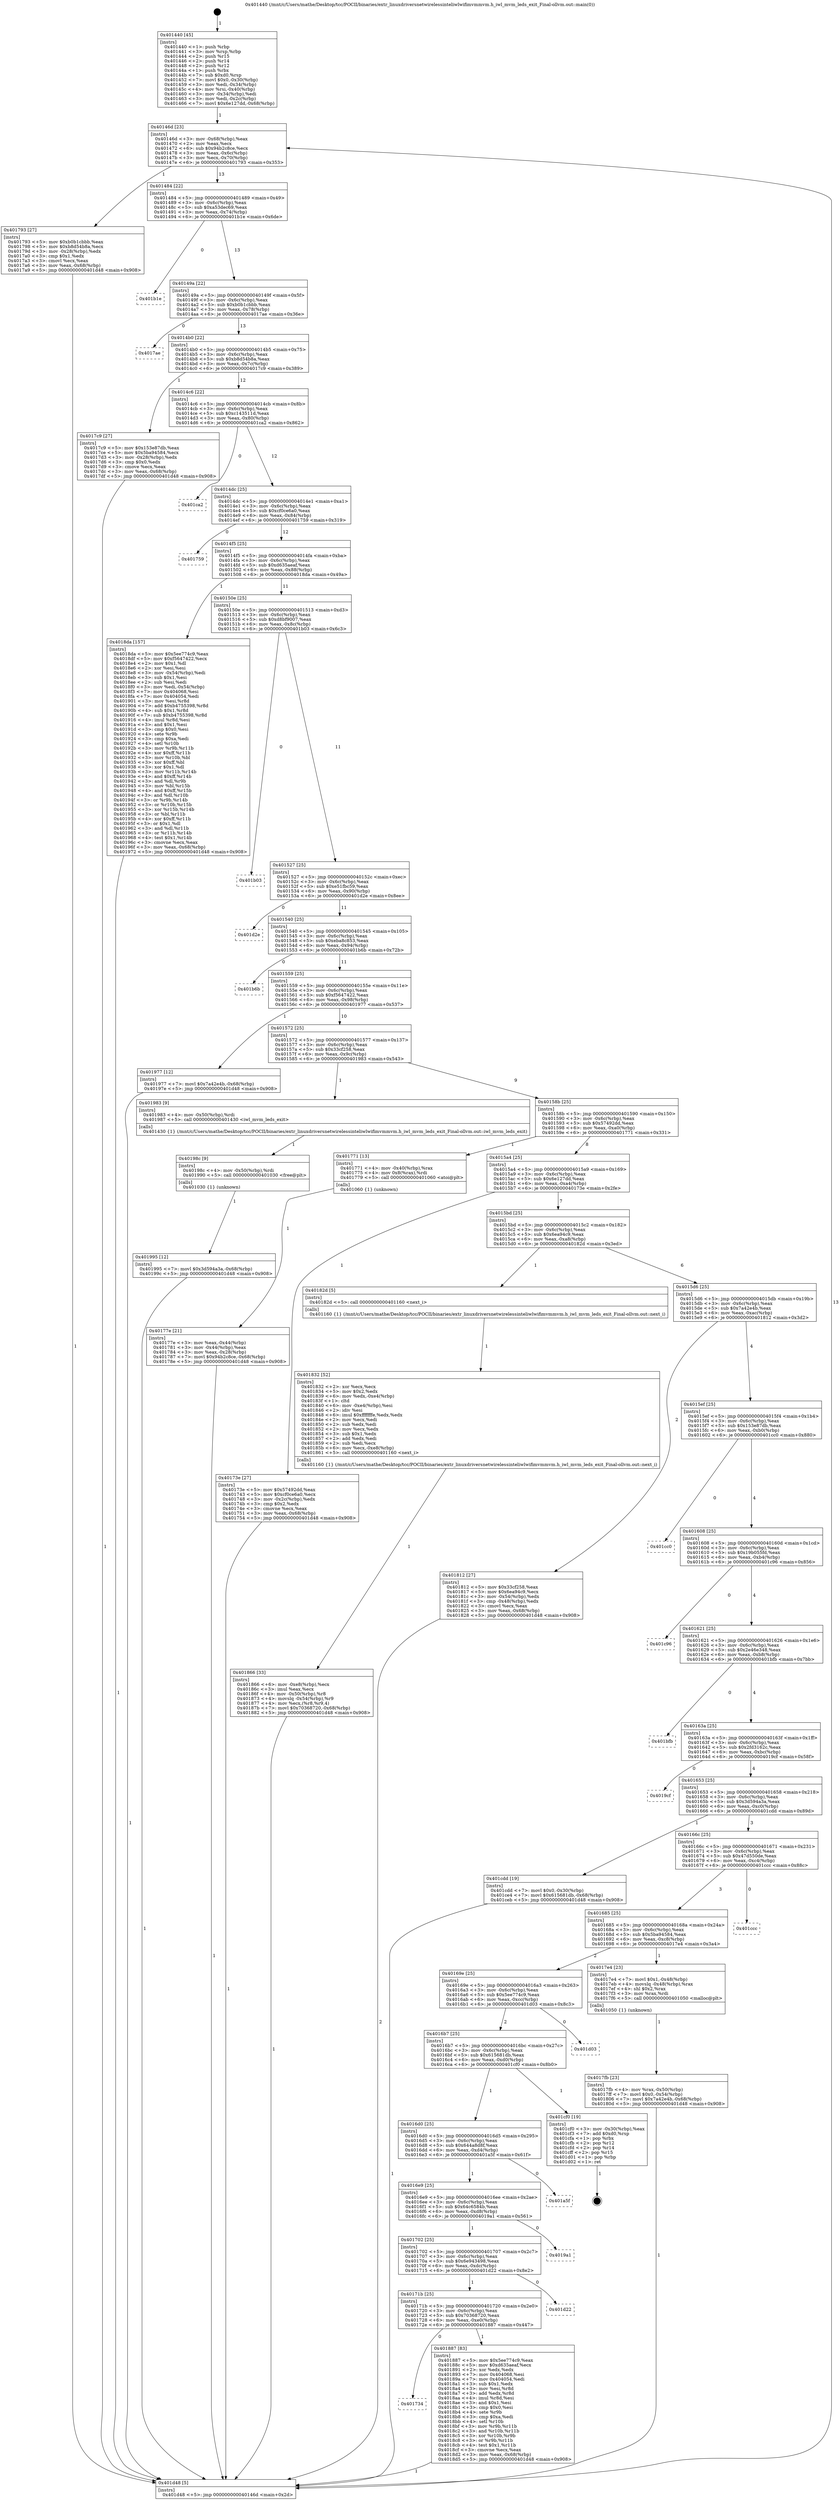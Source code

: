 digraph "0x401440" {
  label = "0x401440 (/mnt/c/Users/mathe/Desktop/tcc/POCII/binaries/extr_linuxdriversnetwirelessinteliwlwifimvmmvm.h_iwl_mvm_leds_exit_Final-ollvm.out::main(0))"
  labelloc = "t"
  node[shape=record]

  Entry [label="",width=0.3,height=0.3,shape=circle,fillcolor=black,style=filled]
  "0x40146d" [label="{
     0x40146d [23]\l
     | [instrs]\l
     &nbsp;&nbsp;0x40146d \<+3\>: mov -0x68(%rbp),%eax\l
     &nbsp;&nbsp;0x401470 \<+2\>: mov %eax,%ecx\l
     &nbsp;&nbsp;0x401472 \<+6\>: sub $0x94b2c8ce,%ecx\l
     &nbsp;&nbsp;0x401478 \<+3\>: mov %eax,-0x6c(%rbp)\l
     &nbsp;&nbsp;0x40147b \<+3\>: mov %ecx,-0x70(%rbp)\l
     &nbsp;&nbsp;0x40147e \<+6\>: je 0000000000401793 \<main+0x353\>\l
  }"]
  "0x401793" [label="{
     0x401793 [27]\l
     | [instrs]\l
     &nbsp;&nbsp;0x401793 \<+5\>: mov $0xb0b1cbbb,%eax\l
     &nbsp;&nbsp;0x401798 \<+5\>: mov $0xb8d54b8a,%ecx\l
     &nbsp;&nbsp;0x40179d \<+3\>: mov -0x28(%rbp),%edx\l
     &nbsp;&nbsp;0x4017a0 \<+3\>: cmp $0x1,%edx\l
     &nbsp;&nbsp;0x4017a3 \<+3\>: cmovl %ecx,%eax\l
     &nbsp;&nbsp;0x4017a6 \<+3\>: mov %eax,-0x68(%rbp)\l
     &nbsp;&nbsp;0x4017a9 \<+5\>: jmp 0000000000401d48 \<main+0x908\>\l
  }"]
  "0x401484" [label="{
     0x401484 [22]\l
     | [instrs]\l
     &nbsp;&nbsp;0x401484 \<+5\>: jmp 0000000000401489 \<main+0x49\>\l
     &nbsp;&nbsp;0x401489 \<+3\>: mov -0x6c(%rbp),%eax\l
     &nbsp;&nbsp;0x40148c \<+5\>: sub $0xa53dec69,%eax\l
     &nbsp;&nbsp;0x401491 \<+3\>: mov %eax,-0x74(%rbp)\l
     &nbsp;&nbsp;0x401494 \<+6\>: je 0000000000401b1e \<main+0x6de\>\l
  }"]
  Exit [label="",width=0.3,height=0.3,shape=circle,fillcolor=black,style=filled,peripheries=2]
  "0x401b1e" [label="{
     0x401b1e\l
  }", style=dashed]
  "0x40149a" [label="{
     0x40149a [22]\l
     | [instrs]\l
     &nbsp;&nbsp;0x40149a \<+5\>: jmp 000000000040149f \<main+0x5f\>\l
     &nbsp;&nbsp;0x40149f \<+3\>: mov -0x6c(%rbp),%eax\l
     &nbsp;&nbsp;0x4014a2 \<+5\>: sub $0xb0b1cbbb,%eax\l
     &nbsp;&nbsp;0x4014a7 \<+3\>: mov %eax,-0x78(%rbp)\l
     &nbsp;&nbsp;0x4014aa \<+6\>: je 00000000004017ae \<main+0x36e\>\l
  }"]
  "0x401995" [label="{
     0x401995 [12]\l
     | [instrs]\l
     &nbsp;&nbsp;0x401995 \<+7\>: movl $0x3d594a3a,-0x68(%rbp)\l
     &nbsp;&nbsp;0x40199c \<+5\>: jmp 0000000000401d48 \<main+0x908\>\l
  }"]
  "0x4017ae" [label="{
     0x4017ae\l
  }", style=dashed]
  "0x4014b0" [label="{
     0x4014b0 [22]\l
     | [instrs]\l
     &nbsp;&nbsp;0x4014b0 \<+5\>: jmp 00000000004014b5 \<main+0x75\>\l
     &nbsp;&nbsp;0x4014b5 \<+3\>: mov -0x6c(%rbp),%eax\l
     &nbsp;&nbsp;0x4014b8 \<+5\>: sub $0xb8d54b8a,%eax\l
     &nbsp;&nbsp;0x4014bd \<+3\>: mov %eax,-0x7c(%rbp)\l
     &nbsp;&nbsp;0x4014c0 \<+6\>: je 00000000004017c9 \<main+0x389\>\l
  }"]
  "0x40198c" [label="{
     0x40198c [9]\l
     | [instrs]\l
     &nbsp;&nbsp;0x40198c \<+4\>: mov -0x50(%rbp),%rdi\l
     &nbsp;&nbsp;0x401990 \<+5\>: call 0000000000401030 \<free@plt\>\l
     | [calls]\l
     &nbsp;&nbsp;0x401030 \{1\} (unknown)\l
  }"]
  "0x4017c9" [label="{
     0x4017c9 [27]\l
     | [instrs]\l
     &nbsp;&nbsp;0x4017c9 \<+5\>: mov $0x153e87db,%eax\l
     &nbsp;&nbsp;0x4017ce \<+5\>: mov $0x5ba94584,%ecx\l
     &nbsp;&nbsp;0x4017d3 \<+3\>: mov -0x28(%rbp),%edx\l
     &nbsp;&nbsp;0x4017d6 \<+3\>: cmp $0x0,%edx\l
     &nbsp;&nbsp;0x4017d9 \<+3\>: cmove %ecx,%eax\l
     &nbsp;&nbsp;0x4017dc \<+3\>: mov %eax,-0x68(%rbp)\l
     &nbsp;&nbsp;0x4017df \<+5\>: jmp 0000000000401d48 \<main+0x908\>\l
  }"]
  "0x4014c6" [label="{
     0x4014c6 [22]\l
     | [instrs]\l
     &nbsp;&nbsp;0x4014c6 \<+5\>: jmp 00000000004014cb \<main+0x8b\>\l
     &nbsp;&nbsp;0x4014cb \<+3\>: mov -0x6c(%rbp),%eax\l
     &nbsp;&nbsp;0x4014ce \<+5\>: sub $0xc143511d,%eax\l
     &nbsp;&nbsp;0x4014d3 \<+3\>: mov %eax,-0x80(%rbp)\l
     &nbsp;&nbsp;0x4014d6 \<+6\>: je 0000000000401ca2 \<main+0x862\>\l
  }"]
  "0x401734" [label="{
     0x401734\l
  }", style=dashed]
  "0x401ca2" [label="{
     0x401ca2\l
  }", style=dashed]
  "0x4014dc" [label="{
     0x4014dc [25]\l
     | [instrs]\l
     &nbsp;&nbsp;0x4014dc \<+5\>: jmp 00000000004014e1 \<main+0xa1\>\l
     &nbsp;&nbsp;0x4014e1 \<+3\>: mov -0x6c(%rbp),%eax\l
     &nbsp;&nbsp;0x4014e4 \<+5\>: sub $0xcf0ce6a0,%eax\l
     &nbsp;&nbsp;0x4014e9 \<+6\>: mov %eax,-0x84(%rbp)\l
     &nbsp;&nbsp;0x4014ef \<+6\>: je 0000000000401759 \<main+0x319\>\l
  }"]
  "0x401887" [label="{
     0x401887 [83]\l
     | [instrs]\l
     &nbsp;&nbsp;0x401887 \<+5\>: mov $0x5ee774c9,%eax\l
     &nbsp;&nbsp;0x40188c \<+5\>: mov $0xd635aeaf,%ecx\l
     &nbsp;&nbsp;0x401891 \<+2\>: xor %edx,%edx\l
     &nbsp;&nbsp;0x401893 \<+7\>: mov 0x404068,%esi\l
     &nbsp;&nbsp;0x40189a \<+7\>: mov 0x404054,%edi\l
     &nbsp;&nbsp;0x4018a1 \<+3\>: sub $0x1,%edx\l
     &nbsp;&nbsp;0x4018a4 \<+3\>: mov %esi,%r8d\l
     &nbsp;&nbsp;0x4018a7 \<+3\>: add %edx,%r8d\l
     &nbsp;&nbsp;0x4018aa \<+4\>: imul %r8d,%esi\l
     &nbsp;&nbsp;0x4018ae \<+3\>: and $0x1,%esi\l
     &nbsp;&nbsp;0x4018b1 \<+3\>: cmp $0x0,%esi\l
     &nbsp;&nbsp;0x4018b4 \<+4\>: sete %r9b\l
     &nbsp;&nbsp;0x4018b8 \<+3\>: cmp $0xa,%edi\l
     &nbsp;&nbsp;0x4018bb \<+4\>: setl %r10b\l
     &nbsp;&nbsp;0x4018bf \<+3\>: mov %r9b,%r11b\l
     &nbsp;&nbsp;0x4018c2 \<+3\>: and %r10b,%r11b\l
     &nbsp;&nbsp;0x4018c5 \<+3\>: xor %r10b,%r9b\l
     &nbsp;&nbsp;0x4018c8 \<+3\>: or %r9b,%r11b\l
     &nbsp;&nbsp;0x4018cb \<+4\>: test $0x1,%r11b\l
     &nbsp;&nbsp;0x4018cf \<+3\>: cmovne %ecx,%eax\l
     &nbsp;&nbsp;0x4018d2 \<+3\>: mov %eax,-0x68(%rbp)\l
     &nbsp;&nbsp;0x4018d5 \<+5\>: jmp 0000000000401d48 \<main+0x908\>\l
  }"]
  "0x401759" [label="{
     0x401759\l
  }", style=dashed]
  "0x4014f5" [label="{
     0x4014f5 [25]\l
     | [instrs]\l
     &nbsp;&nbsp;0x4014f5 \<+5\>: jmp 00000000004014fa \<main+0xba\>\l
     &nbsp;&nbsp;0x4014fa \<+3\>: mov -0x6c(%rbp),%eax\l
     &nbsp;&nbsp;0x4014fd \<+5\>: sub $0xd635aeaf,%eax\l
     &nbsp;&nbsp;0x401502 \<+6\>: mov %eax,-0x88(%rbp)\l
     &nbsp;&nbsp;0x401508 \<+6\>: je 00000000004018da \<main+0x49a\>\l
  }"]
  "0x40171b" [label="{
     0x40171b [25]\l
     | [instrs]\l
     &nbsp;&nbsp;0x40171b \<+5\>: jmp 0000000000401720 \<main+0x2e0\>\l
     &nbsp;&nbsp;0x401720 \<+3\>: mov -0x6c(%rbp),%eax\l
     &nbsp;&nbsp;0x401723 \<+5\>: sub $0x70368720,%eax\l
     &nbsp;&nbsp;0x401728 \<+6\>: mov %eax,-0xe0(%rbp)\l
     &nbsp;&nbsp;0x40172e \<+6\>: je 0000000000401887 \<main+0x447\>\l
  }"]
  "0x4018da" [label="{
     0x4018da [157]\l
     | [instrs]\l
     &nbsp;&nbsp;0x4018da \<+5\>: mov $0x5ee774c9,%eax\l
     &nbsp;&nbsp;0x4018df \<+5\>: mov $0xf5647422,%ecx\l
     &nbsp;&nbsp;0x4018e4 \<+2\>: mov $0x1,%dl\l
     &nbsp;&nbsp;0x4018e6 \<+2\>: xor %esi,%esi\l
     &nbsp;&nbsp;0x4018e8 \<+3\>: mov -0x54(%rbp),%edi\l
     &nbsp;&nbsp;0x4018eb \<+3\>: sub $0x1,%esi\l
     &nbsp;&nbsp;0x4018ee \<+2\>: sub %esi,%edi\l
     &nbsp;&nbsp;0x4018f0 \<+3\>: mov %edi,-0x54(%rbp)\l
     &nbsp;&nbsp;0x4018f3 \<+7\>: mov 0x404068,%esi\l
     &nbsp;&nbsp;0x4018fa \<+7\>: mov 0x404054,%edi\l
     &nbsp;&nbsp;0x401901 \<+3\>: mov %esi,%r8d\l
     &nbsp;&nbsp;0x401904 \<+7\>: add $0xb4755398,%r8d\l
     &nbsp;&nbsp;0x40190b \<+4\>: sub $0x1,%r8d\l
     &nbsp;&nbsp;0x40190f \<+7\>: sub $0xb4755398,%r8d\l
     &nbsp;&nbsp;0x401916 \<+4\>: imul %r8d,%esi\l
     &nbsp;&nbsp;0x40191a \<+3\>: and $0x1,%esi\l
     &nbsp;&nbsp;0x40191d \<+3\>: cmp $0x0,%esi\l
     &nbsp;&nbsp;0x401920 \<+4\>: sete %r9b\l
     &nbsp;&nbsp;0x401924 \<+3\>: cmp $0xa,%edi\l
     &nbsp;&nbsp;0x401927 \<+4\>: setl %r10b\l
     &nbsp;&nbsp;0x40192b \<+3\>: mov %r9b,%r11b\l
     &nbsp;&nbsp;0x40192e \<+4\>: xor $0xff,%r11b\l
     &nbsp;&nbsp;0x401932 \<+3\>: mov %r10b,%bl\l
     &nbsp;&nbsp;0x401935 \<+3\>: xor $0xff,%bl\l
     &nbsp;&nbsp;0x401938 \<+3\>: xor $0x1,%dl\l
     &nbsp;&nbsp;0x40193b \<+3\>: mov %r11b,%r14b\l
     &nbsp;&nbsp;0x40193e \<+4\>: and $0xff,%r14b\l
     &nbsp;&nbsp;0x401942 \<+3\>: and %dl,%r9b\l
     &nbsp;&nbsp;0x401945 \<+3\>: mov %bl,%r15b\l
     &nbsp;&nbsp;0x401948 \<+4\>: and $0xff,%r15b\l
     &nbsp;&nbsp;0x40194c \<+3\>: and %dl,%r10b\l
     &nbsp;&nbsp;0x40194f \<+3\>: or %r9b,%r14b\l
     &nbsp;&nbsp;0x401952 \<+3\>: or %r10b,%r15b\l
     &nbsp;&nbsp;0x401955 \<+3\>: xor %r15b,%r14b\l
     &nbsp;&nbsp;0x401958 \<+3\>: or %bl,%r11b\l
     &nbsp;&nbsp;0x40195b \<+4\>: xor $0xff,%r11b\l
     &nbsp;&nbsp;0x40195f \<+3\>: or $0x1,%dl\l
     &nbsp;&nbsp;0x401962 \<+3\>: and %dl,%r11b\l
     &nbsp;&nbsp;0x401965 \<+3\>: or %r11b,%r14b\l
     &nbsp;&nbsp;0x401968 \<+4\>: test $0x1,%r14b\l
     &nbsp;&nbsp;0x40196c \<+3\>: cmovne %ecx,%eax\l
     &nbsp;&nbsp;0x40196f \<+3\>: mov %eax,-0x68(%rbp)\l
     &nbsp;&nbsp;0x401972 \<+5\>: jmp 0000000000401d48 \<main+0x908\>\l
  }"]
  "0x40150e" [label="{
     0x40150e [25]\l
     | [instrs]\l
     &nbsp;&nbsp;0x40150e \<+5\>: jmp 0000000000401513 \<main+0xd3\>\l
     &nbsp;&nbsp;0x401513 \<+3\>: mov -0x6c(%rbp),%eax\l
     &nbsp;&nbsp;0x401516 \<+5\>: sub $0xd8bf9007,%eax\l
     &nbsp;&nbsp;0x40151b \<+6\>: mov %eax,-0x8c(%rbp)\l
     &nbsp;&nbsp;0x401521 \<+6\>: je 0000000000401b03 \<main+0x6c3\>\l
  }"]
  "0x401d22" [label="{
     0x401d22\l
  }", style=dashed]
  "0x401b03" [label="{
     0x401b03\l
  }", style=dashed]
  "0x401527" [label="{
     0x401527 [25]\l
     | [instrs]\l
     &nbsp;&nbsp;0x401527 \<+5\>: jmp 000000000040152c \<main+0xec\>\l
     &nbsp;&nbsp;0x40152c \<+3\>: mov -0x6c(%rbp),%eax\l
     &nbsp;&nbsp;0x40152f \<+5\>: sub $0xe51fbc59,%eax\l
     &nbsp;&nbsp;0x401534 \<+6\>: mov %eax,-0x90(%rbp)\l
     &nbsp;&nbsp;0x40153a \<+6\>: je 0000000000401d2e \<main+0x8ee\>\l
  }"]
  "0x401702" [label="{
     0x401702 [25]\l
     | [instrs]\l
     &nbsp;&nbsp;0x401702 \<+5\>: jmp 0000000000401707 \<main+0x2c7\>\l
     &nbsp;&nbsp;0x401707 \<+3\>: mov -0x6c(%rbp),%eax\l
     &nbsp;&nbsp;0x40170a \<+5\>: sub $0x6e943498,%eax\l
     &nbsp;&nbsp;0x40170f \<+6\>: mov %eax,-0xdc(%rbp)\l
     &nbsp;&nbsp;0x401715 \<+6\>: je 0000000000401d22 \<main+0x8e2\>\l
  }"]
  "0x401d2e" [label="{
     0x401d2e\l
  }", style=dashed]
  "0x401540" [label="{
     0x401540 [25]\l
     | [instrs]\l
     &nbsp;&nbsp;0x401540 \<+5\>: jmp 0000000000401545 \<main+0x105\>\l
     &nbsp;&nbsp;0x401545 \<+3\>: mov -0x6c(%rbp),%eax\l
     &nbsp;&nbsp;0x401548 \<+5\>: sub $0xeba8c853,%eax\l
     &nbsp;&nbsp;0x40154d \<+6\>: mov %eax,-0x94(%rbp)\l
     &nbsp;&nbsp;0x401553 \<+6\>: je 0000000000401b6b \<main+0x72b\>\l
  }"]
  "0x4019a1" [label="{
     0x4019a1\l
  }", style=dashed]
  "0x401b6b" [label="{
     0x401b6b\l
  }", style=dashed]
  "0x401559" [label="{
     0x401559 [25]\l
     | [instrs]\l
     &nbsp;&nbsp;0x401559 \<+5\>: jmp 000000000040155e \<main+0x11e\>\l
     &nbsp;&nbsp;0x40155e \<+3\>: mov -0x6c(%rbp),%eax\l
     &nbsp;&nbsp;0x401561 \<+5\>: sub $0xf5647422,%eax\l
     &nbsp;&nbsp;0x401566 \<+6\>: mov %eax,-0x98(%rbp)\l
     &nbsp;&nbsp;0x40156c \<+6\>: je 0000000000401977 \<main+0x537\>\l
  }"]
  "0x4016e9" [label="{
     0x4016e9 [25]\l
     | [instrs]\l
     &nbsp;&nbsp;0x4016e9 \<+5\>: jmp 00000000004016ee \<main+0x2ae\>\l
     &nbsp;&nbsp;0x4016ee \<+3\>: mov -0x6c(%rbp),%eax\l
     &nbsp;&nbsp;0x4016f1 \<+5\>: sub $0x64c6584b,%eax\l
     &nbsp;&nbsp;0x4016f6 \<+6\>: mov %eax,-0xd8(%rbp)\l
     &nbsp;&nbsp;0x4016fc \<+6\>: je 00000000004019a1 \<main+0x561\>\l
  }"]
  "0x401977" [label="{
     0x401977 [12]\l
     | [instrs]\l
     &nbsp;&nbsp;0x401977 \<+7\>: movl $0x7a42e4b,-0x68(%rbp)\l
     &nbsp;&nbsp;0x40197e \<+5\>: jmp 0000000000401d48 \<main+0x908\>\l
  }"]
  "0x401572" [label="{
     0x401572 [25]\l
     | [instrs]\l
     &nbsp;&nbsp;0x401572 \<+5\>: jmp 0000000000401577 \<main+0x137\>\l
     &nbsp;&nbsp;0x401577 \<+3\>: mov -0x6c(%rbp),%eax\l
     &nbsp;&nbsp;0x40157a \<+5\>: sub $0x33cf258,%eax\l
     &nbsp;&nbsp;0x40157f \<+6\>: mov %eax,-0x9c(%rbp)\l
     &nbsp;&nbsp;0x401585 \<+6\>: je 0000000000401983 \<main+0x543\>\l
  }"]
  "0x401a5f" [label="{
     0x401a5f\l
  }", style=dashed]
  "0x401983" [label="{
     0x401983 [9]\l
     | [instrs]\l
     &nbsp;&nbsp;0x401983 \<+4\>: mov -0x50(%rbp),%rdi\l
     &nbsp;&nbsp;0x401987 \<+5\>: call 0000000000401430 \<iwl_mvm_leds_exit\>\l
     | [calls]\l
     &nbsp;&nbsp;0x401430 \{1\} (/mnt/c/Users/mathe/Desktop/tcc/POCII/binaries/extr_linuxdriversnetwirelessinteliwlwifimvmmvm.h_iwl_mvm_leds_exit_Final-ollvm.out::iwl_mvm_leds_exit)\l
  }"]
  "0x40158b" [label="{
     0x40158b [25]\l
     | [instrs]\l
     &nbsp;&nbsp;0x40158b \<+5\>: jmp 0000000000401590 \<main+0x150\>\l
     &nbsp;&nbsp;0x401590 \<+3\>: mov -0x6c(%rbp),%eax\l
     &nbsp;&nbsp;0x401593 \<+5\>: sub $0x57492dd,%eax\l
     &nbsp;&nbsp;0x401598 \<+6\>: mov %eax,-0xa0(%rbp)\l
     &nbsp;&nbsp;0x40159e \<+6\>: je 0000000000401771 \<main+0x331\>\l
  }"]
  "0x4016d0" [label="{
     0x4016d0 [25]\l
     | [instrs]\l
     &nbsp;&nbsp;0x4016d0 \<+5\>: jmp 00000000004016d5 \<main+0x295\>\l
     &nbsp;&nbsp;0x4016d5 \<+3\>: mov -0x6c(%rbp),%eax\l
     &nbsp;&nbsp;0x4016d8 \<+5\>: sub $0x644a8d8f,%eax\l
     &nbsp;&nbsp;0x4016dd \<+6\>: mov %eax,-0xd4(%rbp)\l
     &nbsp;&nbsp;0x4016e3 \<+6\>: je 0000000000401a5f \<main+0x61f\>\l
  }"]
  "0x401771" [label="{
     0x401771 [13]\l
     | [instrs]\l
     &nbsp;&nbsp;0x401771 \<+4\>: mov -0x40(%rbp),%rax\l
     &nbsp;&nbsp;0x401775 \<+4\>: mov 0x8(%rax),%rdi\l
     &nbsp;&nbsp;0x401779 \<+5\>: call 0000000000401060 \<atoi@plt\>\l
     | [calls]\l
     &nbsp;&nbsp;0x401060 \{1\} (unknown)\l
  }"]
  "0x4015a4" [label="{
     0x4015a4 [25]\l
     | [instrs]\l
     &nbsp;&nbsp;0x4015a4 \<+5\>: jmp 00000000004015a9 \<main+0x169\>\l
     &nbsp;&nbsp;0x4015a9 \<+3\>: mov -0x6c(%rbp),%eax\l
     &nbsp;&nbsp;0x4015ac \<+5\>: sub $0x6e127dd,%eax\l
     &nbsp;&nbsp;0x4015b1 \<+6\>: mov %eax,-0xa4(%rbp)\l
     &nbsp;&nbsp;0x4015b7 \<+6\>: je 000000000040173e \<main+0x2fe\>\l
  }"]
  "0x401cf0" [label="{
     0x401cf0 [19]\l
     | [instrs]\l
     &nbsp;&nbsp;0x401cf0 \<+3\>: mov -0x30(%rbp),%eax\l
     &nbsp;&nbsp;0x401cf3 \<+7\>: add $0xd0,%rsp\l
     &nbsp;&nbsp;0x401cfa \<+1\>: pop %rbx\l
     &nbsp;&nbsp;0x401cfb \<+2\>: pop %r12\l
     &nbsp;&nbsp;0x401cfd \<+2\>: pop %r14\l
     &nbsp;&nbsp;0x401cff \<+2\>: pop %r15\l
     &nbsp;&nbsp;0x401d01 \<+1\>: pop %rbp\l
     &nbsp;&nbsp;0x401d02 \<+1\>: ret\l
  }"]
  "0x40173e" [label="{
     0x40173e [27]\l
     | [instrs]\l
     &nbsp;&nbsp;0x40173e \<+5\>: mov $0x57492dd,%eax\l
     &nbsp;&nbsp;0x401743 \<+5\>: mov $0xcf0ce6a0,%ecx\l
     &nbsp;&nbsp;0x401748 \<+3\>: mov -0x2c(%rbp),%edx\l
     &nbsp;&nbsp;0x40174b \<+3\>: cmp $0x2,%edx\l
     &nbsp;&nbsp;0x40174e \<+3\>: cmovne %ecx,%eax\l
     &nbsp;&nbsp;0x401751 \<+3\>: mov %eax,-0x68(%rbp)\l
     &nbsp;&nbsp;0x401754 \<+5\>: jmp 0000000000401d48 \<main+0x908\>\l
  }"]
  "0x4015bd" [label="{
     0x4015bd [25]\l
     | [instrs]\l
     &nbsp;&nbsp;0x4015bd \<+5\>: jmp 00000000004015c2 \<main+0x182\>\l
     &nbsp;&nbsp;0x4015c2 \<+3\>: mov -0x6c(%rbp),%eax\l
     &nbsp;&nbsp;0x4015c5 \<+5\>: sub $0x6ea94c9,%eax\l
     &nbsp;&nbsp;0x4015ca \<+6\>: mov %eax,-0xa8(%rbp)\l
     &nbsp;&nbsp;0x4015d0 \<+6\>: je 000000000040182d \<main+0x3ed\>\l
  }"]
  "0x401d48" [label="{
     0x401d48 [5]\l
     | [instrs]\l
     &nbsp;&nbsp;0x401d48 \<+5\>: jmp 000000000040146d \<main+0x2d\>\l
  }"]
  "0x401440" [label="{
     0x401440 [45]\l
     | [instrs]\l
     &nbsp;&nbsp;0x401440 \<+1\>: push %rbp\l
     &nbsp;&nbsp;0x401441 \<+3\>: mov %rsp,%rbp\l
     &nbsp;&nbsp;0x401444 \<+2\>: push %r15\l
     &nbsp;&nbsp;0x401446 \<+2\>: push %r14\l
     &nbsp;&nbsp;0x401448 \<+2\>: push %r12\l
     &nbsp;&nbsp;0x40144a \<+1\>: push %rbx\l
     &nbsp;&nbsp;0x40144b \<+7\>: sub $0xd0,%rsp\l
     &nbsp;&nbsp;0x401452 \<+7\>: movl $0x0,-0x30(%rbp)\l
     &nbsp;&nbsp;0x401459 \<+3\>: mov %edi,-0x34(%rbp)\l
     &nbsp;&nbsp;0x40145c \<+4\>: mov %rsi,-0x40(%rbp)\l
     &nbsp;&nbsp;0x401460 \<+3\>: mov -0x34(%rbp),%edi\l
     &nbsp;&nbsp;0x401463 \<+3\>: mov %edi,-0x2c(%rbp)\l
     &nbsp;&nbsp;0x401466 \<+7\>: movl $0x6e127dd,-0x68(%rbp)\l
  }"]
  "0x40177e" [label="{
     0x40177e [21]\l
     | [instrs]\l
     &nbsp;&nbsp;0x40177e \<+3\>: mov %eax,-0x44(%rbp)\l
     &nbsp;&nbsp;0x401781 \<+3\>: mov -0x44(%rbp),%eax\l
     &nbsp;&nbsp;0x401784 \<+3\>: mov %eax,-0x28(%rbp)\l
     &nbsp;&nbsp;0x401787 \<+7\>: movl $0x94b2c8ce,-0x68(%rbp)\l
     &nbsp;&nbsp;0x40178e \<+5\>: jmp 0000000000401d48 \<main+0x908\>\l
  }"]
  "0x4016b7" [label="{
     0x4016b7 [25]\l
     | [instrs]\l
     &nbsp;&nbsp;0x4016b7 \<+5\>: jmp 00000000004016bc \<main+0x27c\>\l
     &nbsp;&nbsp;0x4016bc \<+3\>: mov -0x6c(%rbp),%eax\l
     &nbsp;&nbsp;0x4016bf \<+5\>: sub $0x615681db,%eax\l
     &nbsp;&nbsp;0x4016c4 \<+6\>: mov %eax,-0xd0(%rbp)\l
     &nbsp;&nbsp;0x4016ca \<+6\>: je 0000000000401cf0 \<main+0x8b0\>\l
  }"]
  "0x40182d" [label="{
     0x40182d [5]\l
     | [instrs]\l
     &nbsp;&nbsp;0x40182d \<+5\>: call 0000000000401160 \<next_i\>\l
     | [calls]\l
     &nbsp;&nbsp;0x401160 \{1\} (/mnt/c/Users/mathe/Desktop/tcc/POCII/binaries/extr_linuxdriversnetwirelessinteliwlwifimvmmvm.h_iwl_mvm_leds_exit_Final-ollvm.out::next_i)\l
  }"]
  "0x4015d6" [label="{
     0x4015d6 [25]\l
     | [instrs]\l
     &nbsp;&nbsp;0x4015d6 \<+5\>: jmp 00000000004015db \<main+0x19b\>\l
     &nbsp;&nbsp;0x4015db \<+3\>: mov -0x6c(%rbp),%eax\l
     &nbsp;&nbsp;0x4015de \<+5\>: sub $0x7a42e4b,%eax\l
     &nbsp;&nbsp;0x4015e3 \<+6\>: mov %eax,-0xac(%rbp)\l
     &nbsp;&nbsp;0x4015e9 \<+6\>: je 0000000000401812 \<main+0x3d2\>\l
  }"]
  "0x401d03" [label="{
     0x401d03\l
  }", style=dashed]
  "0x401812" [label="{
     0x401812 [27]\l
     | [instrs]\l
     &nbsp;&nbsp;0x401812 \<+5\>: mov $0x33cf258,%eax\l
     &nbsp;&nbsp;0x401817 \<+5\>: mov $0x6ea94c9,%ecx\l
     &nbsp;&nbsp;0x40181c \<+3\>: mov -0x54(%rbp),%edx\l
     &nbsp;&nbsp;0x40181f \<+3\>: cmp -0x48(%rbp),%edx\l
     &nbsp;&nbsp;0x401822 \<+3\>: cmovl %ecx,%eax\l
     &nbsp;&nbsp;0x401825 \<+3\>: mov %eax,-0x68(%rbp)\l
     &nbsp;&nbsp;0x401828 \<+5\>: jmp 0000000000401d48 \<main+0x908\>\l
  }"]
  "0x4015ef" [label="{
     0x4015ef [25]\l
     | [instrs]\l
     &nbsp;&nbsp;0x4015ef \<+5\>: jmp 00000000004015f4 \<main+0x1b4\>\l
     &nbsp;&nbsp;0x4015f4 \<+3\>: mov -0x6c(%rbp),%eax\l
     &nbsp;&nbsp;0x4015f7 \<+5\>: sub $0x153e87db,%eax\l
     &nbsp;&nbsp;0x4015fc \<+6\>: mov %eax,-0xb0(%rbp)\l
     &nbsp;&nbsp;0x401602 \<+6\>: je 0000000000401cc0 \<main+0x880\>\l
  }"]
  "0x401866" [label="{
     0x401866 [33]\l
     | [instrs]\l
     &nbsp;&nbsp;0x401866 \<+6\>: mov -0xe8(%rbp),%ecx\l
     &nbsp;&nbsp;0x40186c \<+3\>: imul %eax,%ecx\l
     &nbsp;&nbsp;0x40186f \<+4\>: mov -0x50(%rbp),%r8\l
     &nbsp;&nbsp;0x401873 \<+4\>: movslq -0x54(%rbp),%r9\l
     &nbsp;&nbsp;0x401877 \<+4\>: mov %ecx,(%r8,%r9,4)\l
     &nbsp;&nbsp;0x40187b \<+7\>: movl $0x70368720,-0x68(%rbp)\l
     &nbsp;&nbsp;0x401882 \<+5\>: jmp 0000000000401d48 \<main+0x908\>\l
  }"]
  "0x401cc0" [label="{
     0x401cc0\l
  }", style=dashed]
  "0x401608" [label="{
     0x401608 [25]\l
     | [instrs]\l
     &nbsp;&nbsp;0x401608 \<+5\>: jmp 000000000040160d \<main+0x1cd\>\l
     &nbsp;&nbsp;0x40160d \<+3\>: mov -0x6c(%rbp),%eax\l
     &nbsp;&nbsp;0x401610 \<+5\>: sub $0x19b055fd,%eax\l
     &nbsp;&nbsp;0x401615 \<+6\>: mov %eax,-0xb4(%rbp)\l
     &nbsp;&nbsp;0x40161b \<+6\>: je 0000000000401c96 \<main+0x856\>\l
  }"]
  "0x401832" [label="{
     0x401832 [52]\l
     | [instrs]\l
     &nbsp;&nbsp;0x401832 \<+2\>: xor %ecx,%ecx\l
     &nbsp;&nbsp;0x401834 \<+5\>: mov $0x2,%edx\l
     &nbsp;&nbsp;0x401839 \<+6\>: mov %edx,-0xe4(%rbp)\l
     &nbsp;&nbsp;0x40183f \<+1\>: cltd\l
     &nbsp;&nbsp;0x401840 \<+6\>: mov -0xe4(%rbp),%esi\l
     &nbsp;&nbsp;0x401846 \<+2\>: idiv %esi\l
     &nbsp;&nbsp;0x401848 \<+6\>: imul $0xfffffffe,%edx,%edx\l
     &nbsp;&nbsp;0x40184e \<+2\>: mov %ecx,%edi\l
     &nbsp;&nbsp;0x401850 \<+2\>: sub %edx,%edi\l
     &nbsp;&nbsp;0x401852 \<+2\>: mov %ecx,%edx\l
     &nbsp;&nbsp;0x401854 \<+3\>: sub $0x1,%edx\l
     &nbsp;&nbsp;0x401857 \<+2\>: add %edx,%edi\l
     &nbsp;&nbsp;0x401859 \<+2\>: sub %edi,%ecx\l
     &nbsp;&nbsp;0x40185b \<+6\>: mov %ecx,-0xe8(%rbp)\l
     &nbsp;&nbsp;0x401861 \<+5\>: call 0000000000401160 \<next_i\>\l
     | [calls]\l
     &nbsp;&nbsp;0x401160 \{1\} (/mnt/c/Users/mathe/Desktop/tcc/POCII/binaries/extr_linuxdriversnetwirelessinteliwlwifimvmmvm.h_iwl_mvm_leds_exit_Final-ollvm.out::next_i)\l
  }"]
  "0x401c96" [label="{
     0x401c96\l
  }", style=dashed]
  "0x401621" [label="{
     0x401621 [25]\l
     | [instrs]\l
     &nbsp;&nbsp;0x401621 \<+5\>: jmp 0000000000401626 \<main+0x1e6\>\l
     &nbsp;&nbsp;0x401626 \<+3\>: mov -0x6c(%rbp),%eax\l
     &nbsp;&nbsp;0x401629 \<+5\>: sub $0x2e46e348,%eax\l
     &nbsp;&nbsp;0x40162e \<+6\>: mov %eax,-0xb8(%rbp)\l
     &nbsp;&nbsp;0x401634 \<+6\>: je 0000000000401bfb \<main+0x7bb\>\l
  }"]
  "0x4017fb" [label="{
     0x4017fb [23]\l
     | [instrs]\l
     &nbsp;&nbsp;0x4017fb \<+4\>: mov %rax,-0x50(%rbp)\l
     &nbsp;&nbsp;0x4017ff \<+7\>: movl $0x0,-0x54(%rbp)\l
     &nbsp;&nbsp;0x401806 \<+7\>: movl $0x7a42e4b,-0x68(%rbp)\l
     &nbsp;&nbsp;0x40180d \<+5\>: jmp 0000000000401d48 \<main+0x908\>\l
  }"]
  "0x401bfb" [label="{
     0x401bfb\l
  }", style=dashed]
  "0x40163a" [label="{
     0x40163a [25]\l
     | [instrs]\l
     &nbsp;&nbsp;0x40163a \<+5\>: jmp 000000000040163f \<main+0x1ff\>\l
     &nbsp;&nbsp;0x40163f \<+3\>: mov -0x6c(%rbp),%eax\l
     &nbsp;&nbsp;0x401642 \<+5\>: sub $0x2fd3162c,%eax\l
     &nbsp;&nbsp;0x401647 \<+6\>: mov %eax,-0xbc(%rbp)\l
     &nbsp;&nbsp;0x40164d \<+6\>: je 00000000004019cf \<main+0x58f\>\l
  }"]
  "0x40169e" [label="{
     0x40169e [25]\l
     | [instrs]\l
     &nbsp;&nbsp;0x40169e \<+5\>: jmp 00000000004016a3 \<main+0x263\>\l
     &nbsp;&nbsp;0x4016a3 \<+3\>: mov -0x6c(%rbp),%eax\l
     &nbsp;&nbsp;0x4016a6 \<+5\>: sub $0x5ee774c9,%eax\l
     &nbsp;&nbsp;0x4016ab \<+6\>: mov %eax,-0xcc(%rbp)\l
     &nbsp;&nbsp;0x4016b1 \<+6\>: je 0000000000401d03 \<main+0x8c3\>\l
  }"]
  "0x4019cf" [label="{
     0x4019cf\l
  }", style=dashed]
  "0x401653" [label="{
     0x401653 [25]\l
     | [instrs]\l
     &nbsp;&nbsp;0x401653 \<+5\>: jmp 0000000000401658 \<main+0x218\>\l
     &nbsp;&nbsp;0x401658 \<+3\>: mov -0x6c(%rbp),%eax\l
     &nbsp;&nbsp;0x40165b \<+5\>: sub $0x3d594a3a,%eax\l
     &nbsp;&nbsp;0x401660 \<+6\>: mov %eax,-0xc0(%rbp)\l
     &nbsp;&nbsp;0x401666 \<+6\>: je 0000000000401cdd \<main+0x89d\>\l
  }"]
  "0x4017e4" [label="{
     0x4017e4 [23]\l
     | [instrs]\l
     &nbsp;&nbsp;0x4017e4 \<+7\>: movl $0x1,-0x48(%rbp)\l
     &nbsp;&nbsp;0x4017eb \<+4\>: movslq -0x48(%rbp),%rax\l
     &nbsp;&nbsp;0x4017ef \<+4\>: shl $0x2,%rax\l
     &nbsp;&nbsp;0x4017f3 \<+3\>: mov %rax,%rdi\l
     &nbsp;&nbsp;0x4017f6 \<+5\>: call 0000000000401050 \<malloc@plt\>\l
     | [calls]\l
     &nbsp;&nbsp;0x401050 \{1\} (unknown)\l
  }"]
  "0x401cdd" [label="{
     0x401cdd [19]\l
     | [instrs]\l
     &nbsp;&nbsp;0x401cdd \<+7\>: movl $0x0,-0x30(%rbp)\l
     &nbsp;&nbsp;0x401ce4 \<+7\>: movl $0x615681db,-0x68(%rbp)\l
     &nbsp;&nbsp;0x401ceb \<+5\>: jmp 0000000000401d48 \<main+0x908\>\l
  }"]
  "0x40166c" [label="{
     0x40166c [25]\l
     | [instrs]\l
     &nbsp;&nbsp;0x40166c \<+5\>: jmp 0000000000401671 \<main+0x231\>\l
     &nbsp;&nbsp;0x401671 \<+3\>: mov -0x6c(%rbp),%eax\l
     &nbsp;&nbsp;0x401674 \<+5\>: sub $0x47d550de,%eax\l
     &nbsp;&nbsp;0x401679 \<+6\>: mov %eax,-0xc4(%rbp)\l
     &nbsp;&nbsp;0x40167f \<+6\>: je 0000000000401ccc \<main+0x88c\>\l
  }"]
  "0x401685" [label="{
     0x401685 [25]\l
     | [instrs]\l
     &nbsp;&nbsp;0x401685 \<+5\>: jmp 000000000040168a \<main+0x24a\>\l
     &nbsp;&nbsp;0x40168a \<+3\>: mov -0x6c(%rbp),%eax\l
     &nbsp;&nbsp;0x40168d \<+5\>: sub $0x5ba94584,%eax\l
     &nbsp;&nbsp;0x401692 \<+6\>: mov %eax,-0xc8(%rbp)\l
     &nbsp;&nbsp;0x401698 \<+6\>: je 00000000004017e4 \<main+0x3a4\>\l
  }"]
  "0x401ccc" [label="{
     0x401ccc\l
  }", style=dashed]
  Entry -> "0x401440" [label=" 1"]
  "0x40146d" -> "0x401793" [label=" 1"]
  "0x40146d" -> "0x401484" [label=" 13"]
  "0x401cf0" -> Exit [label=" 1"]
  "0x401484" -> "0x401b1e" [label=" 0"]
  "0x401484" -> "0x40149a" [label=" 13"]
  "0x401cdd" -> "0x401d48" [label=" 1"]
  "0x40149a" -> "0x4017ae" [label=" 0"]
  "0x40149a" -> "0x4014b0" [label=" 13"]
  "0x401995" -> "0x401d48" [label=" 1"]
  "0x4014b0" -> "0x4017c9" [label=" 1"]
  "0x4014b0" -> "0x4014c6" [label=" 12"]
  "0x40198c" -> "0x401995" [label=" 1"]
  "0x4014c6" -> "0x401ca2" [label=" 0"]
  "0x4014c6" -> "0x4014dc" [label=" 12"]
  "0x401983" -> "0x40198c" [label=" 1"]
  "0x4014dc" -> "0x401759" [label=" 0"]
  "0x4014dc" -> "0x4014f5" [label=" 12"]
  "0x401977" -> "0x401d48" [label=" 1"]
  "0x4014f5" -> "0x4018da" [label=" 1"]
  "0x4014f5" -> "0x40150e" [label=" 11"]
  "0x401887" -> "0x401d48" [label=" 1"]
  "0x40150e" -> "0x401b03" [label=" 0"]
  "0x40150e" -> "0x401527" [label=" 11"]
  "0x40171b" -> "0x401734" [label=" 0"]
  "0x401527" -> "0x401d2e" [label=" 0"]
  "0x401527" -> "0x401540" [label=" 11"]
  "0x4018da" -> "0x401d48" [label=" 1"]
  "0x401540" -> "0x401b6b" [label=" 0"]
  "0x401540" -> "0x401559" [label=" 11"]
  "0x401702" -> "0x40171b" [label=" 1"]
  "0x401559" -> "0x401977" [label=" 1"]
  "0x401559" -> "0x401572" [label=" 10"]
  "0x40171b" -> "0x401887" [label=" 1"]
  "0x401572" -> "0x401983" [label=" 1"]
  "0x401572" -> "0x40158b" [label=" 9"]
  "0x4016e9" -> "0x401702" [label=" 1"]
  "0x40158b" -> "0x401771" [label=" 1"]
  "0x40158b" -> "0x4015a4" [label=" 8"]
  "0x401702" -> "0x401d22" [label=" 0"]
  "0x4015a4" -> "0x40173e" [label=" 1"]
  "0x4015a4" -> "0x4015bd" [label=" 7"]
  "0x40173e" -> "0x401d48" [label=" 1"]
  "0x401440" -> "0x40146d" [label=" 1"]
  "0x401d48" -> "0x40146d" [label=" 13"]
  "0x401771" -> "0x40177e" [label=" 1"]
  "0x40177e" -> "0x401d48" [label=" 1"]
  "0x401793" -> "0x401d48" [label=" 1"]
  "0x4017c9" -> "0x401d48" [label=" 1"]
  "0x4016d0" -> "0x4016e9" [label=" 1"]
  "0x4015bd" -> "0x40182d" [label=" 1"]
  "0x4015bd" -> "0x4015d6" [label=" 6"]
  "0x4016e9" -> "0x4019a1" [label=" 0"]
  "0x4015d6" -> "0x401812" [label=" 2"]
  "0x4015d6" -> "0x4015ef" [label=" 4"]
  "0x4016b7" -> "0x4016d0" [label=" 1"]
  "0x4015ef" -> "0x401cc0" [label=" 0"]
  "0x4015ef" -> "0x401608" [label=" 4"]
  "0x4016d0" -> "0x401a5f" [label=" 0"]
  "0x401608" -> "0x401c96" [label=" 0"]
  "0x401608" -> "0x401621" [label=" 4"]
  "0x40169e" -> "0x4016b7" [label=" 2"]
  "0x401621" -> "0x401bfb" [label=" 0"]
  "0x401621" -> "0x40163a" [label=" 4"]
  "0x40169e" -> "0x401d03" [label=" 0"]
  "0x40163a" -> "0x4019cf" [label=" 0"]
  "0x40163a" -> "0x401653" [label=" 4"]
  "0x4016b7" -> "0x401cf0" [label=" 1"]
  "0x401653" -> "0x401cdd" [label=" 1"]
  "0x401653" -> "0x40166c" [label=" 3"]
  "0x401866" -> "0x401d48" [label=" 1"]
  "0x40166c" -> "0x401ccc" [label=" 0"]
  "0x40166c" -> "0x401685" [label=" 3"]
  "0x401832" -> "0x401866" [label=" 1"]
  "0x401685" -> "0x4017e4" [label=" 1"]
  "0x401685" -> "0x40169e" [label=" 2"]
  "0x4017e4" -> "0x4017fb" [label=" 1"]
  "0x4017fb" -> "0x401d48" [label=" 1"]
  "0x401812" -> "0x401d48" [label=" 2"]
  "0x40182d" -> "0x401832" [label=" 1"]
}
